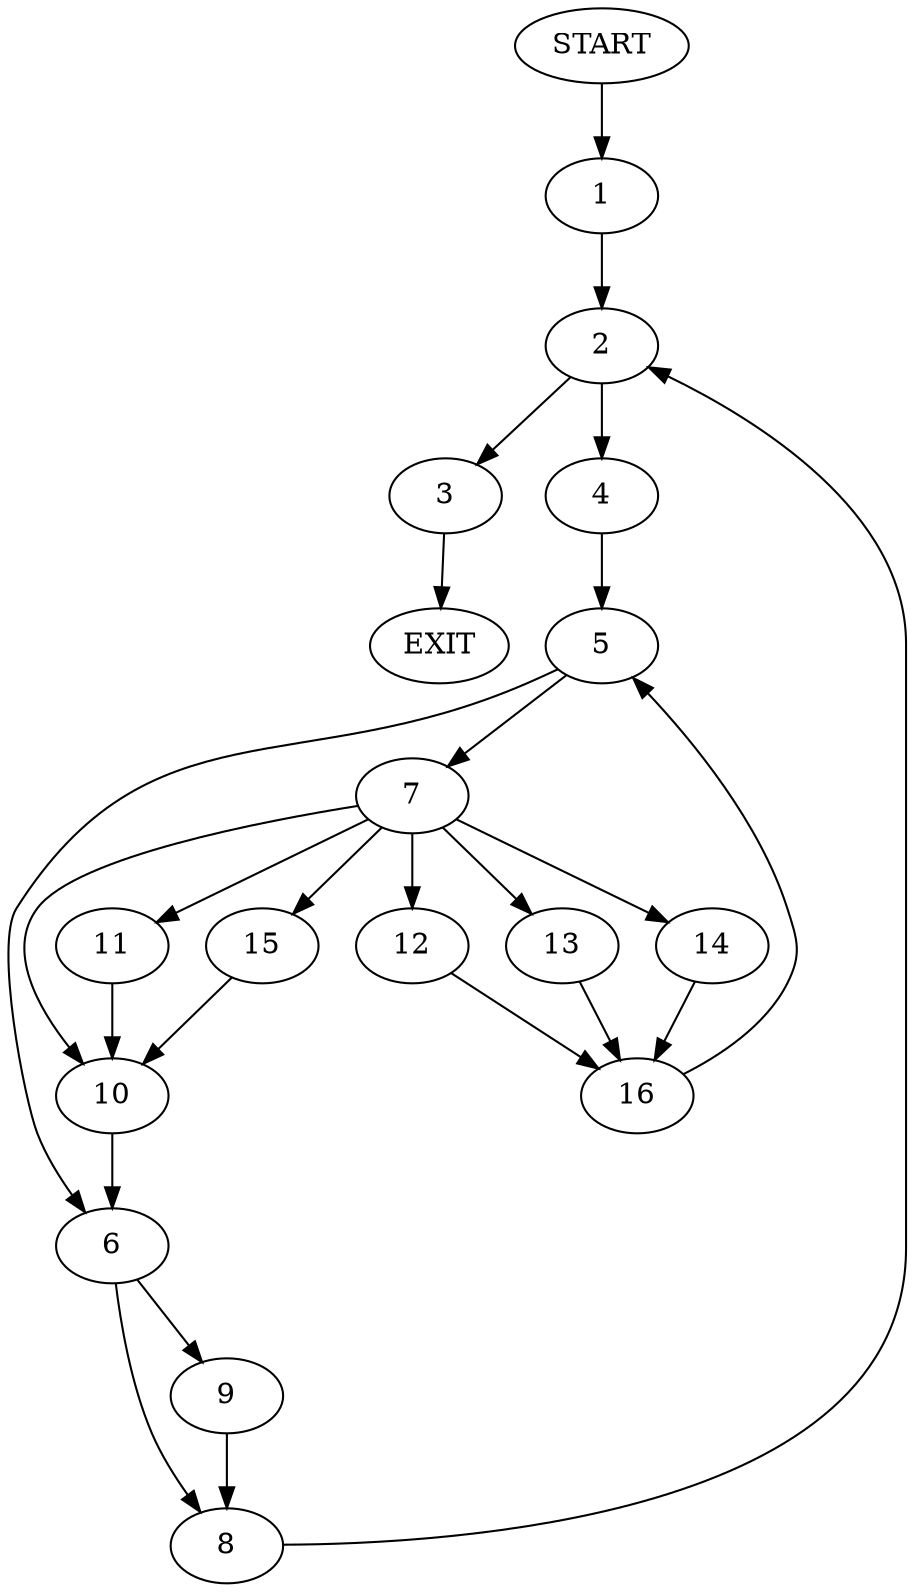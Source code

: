 digraph {
0 [label="START"]
17 [label="EXIT"]
0 -> 1
1 -> 2
2 -> 3
2 -> 4
4 -> 5
3 -> 17
5 -> 6
5 -> 7
6 -> 8
6 -> 9
7 -> 10
7 -> 11
7 -> 12
7 -> 13
7 -> 14
7 -> 15
12 -> 16
10 -> 6
15 -> 10
13 -> 16
14 -> 16
11 -> 10
16 -> 5
9 -> 8
8 -> 2
}
